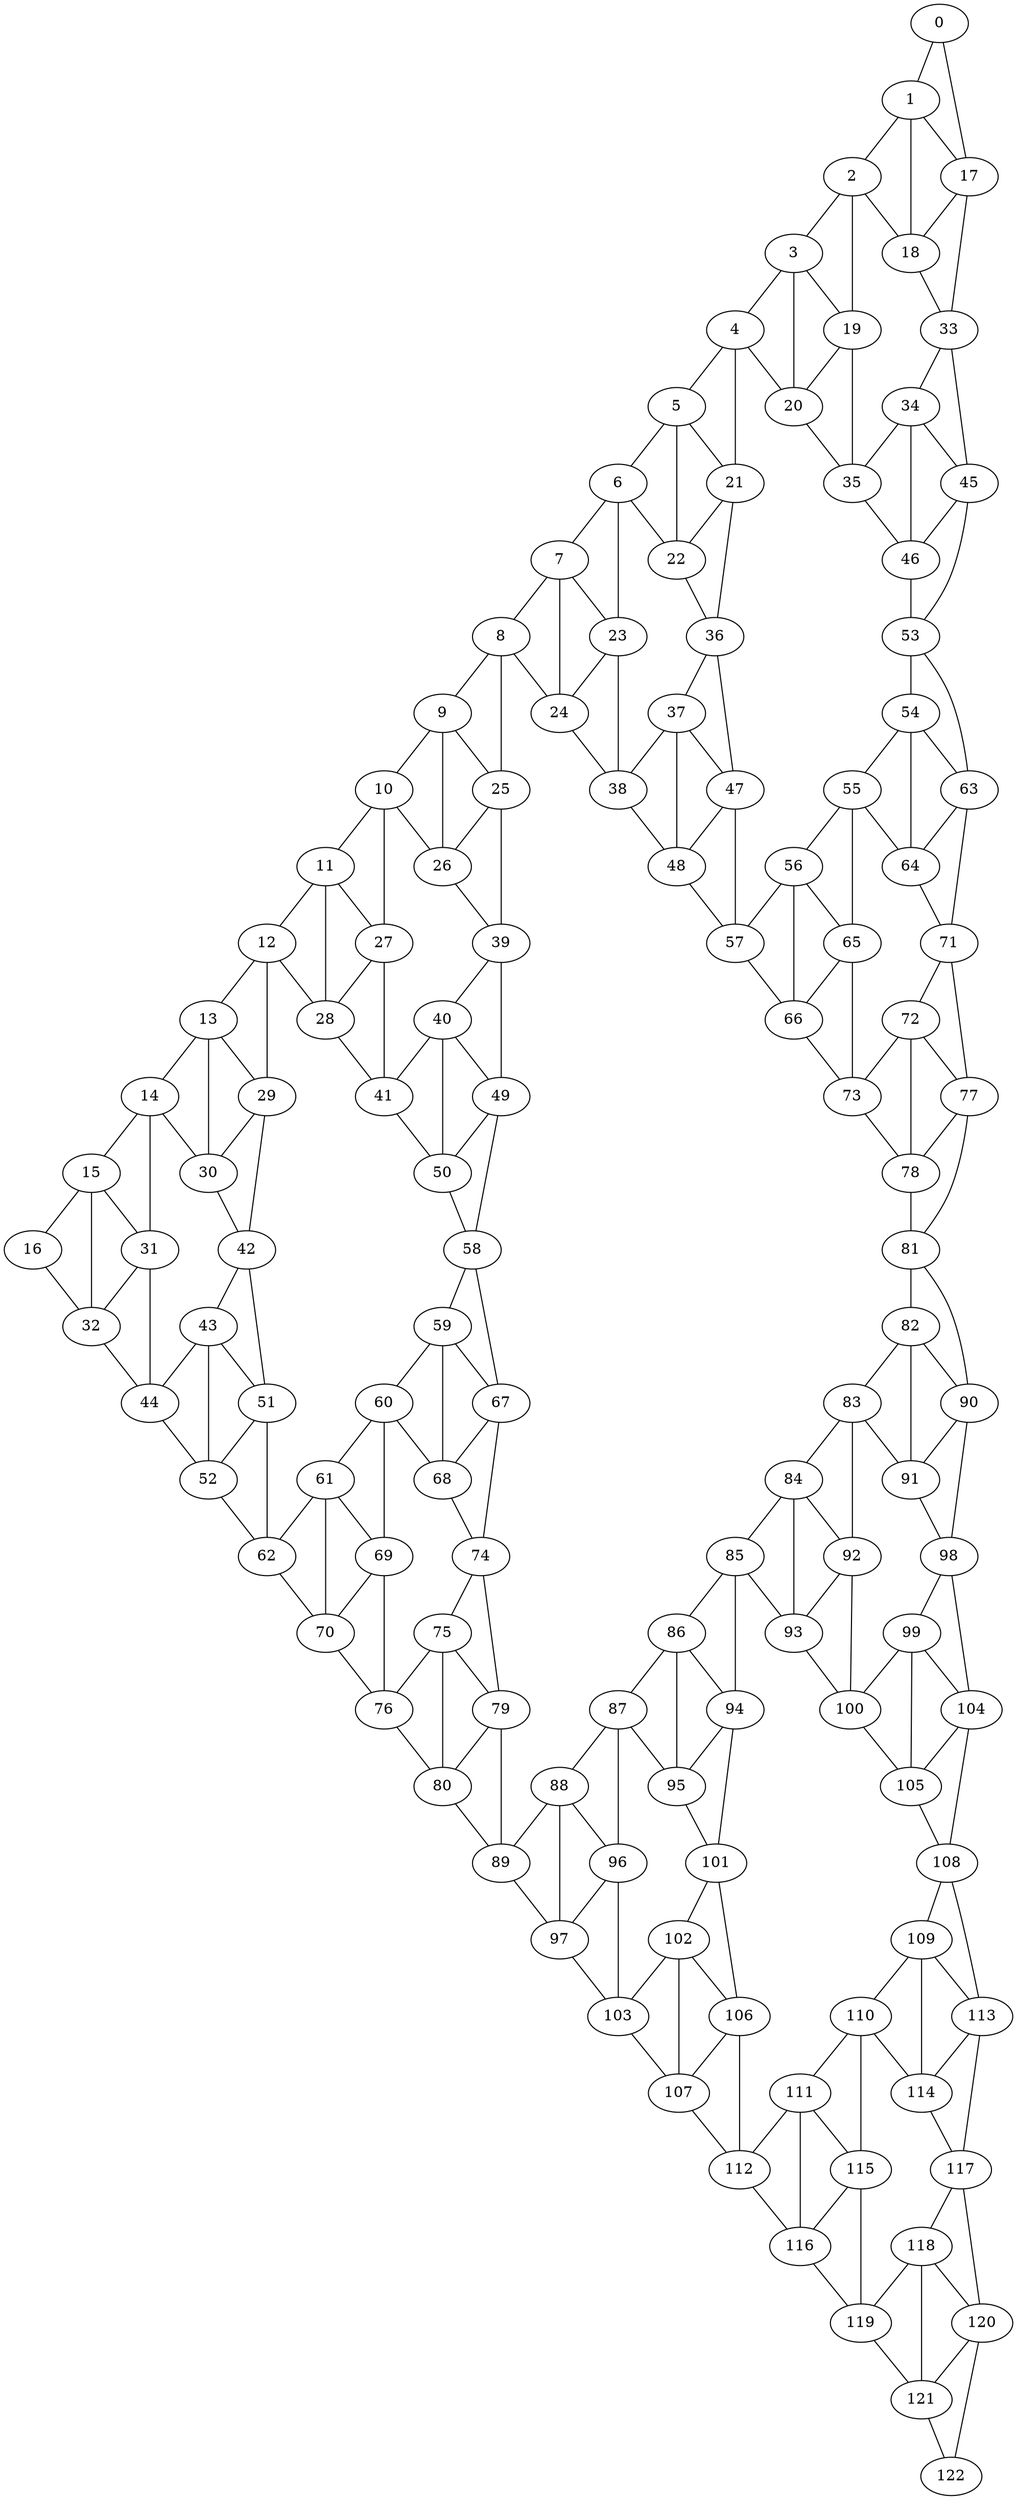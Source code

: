 graph g {0;1;2;3;4;5;6;7;8;9;10;11;12;13;14;15;16;17;18;19;20;21;22;23;24;25;26;27;28;29;30;31;32;33;34;35;36;37;38;39;40;41;42;43;44;45;46;47;48;49;50;51;52;53;54;55;56;57;58;59;60;61;62;63;64;65;66;67;68;69;70;71;72;73;74;75;76;77;78;79;80;81;82;83;84;85;86;87;88;89;90;91;92;93;94;95;96;97;98;99;100;101;102;103;104;105;106;107;108;109;110;111;112;113;114;115;116;117;118;119;120;121;122;0 -- 1;0 -- 17;1 -- 2;1 -- 17;1 -- 18;2 -- 3;2 -- 18;2 -- 19;3 -- 4;3 -- 19;3 -- 20;4 -- 5;4 -- 20;4 -- 21;5 -- 6;5 -- 21;5 -- 22;6 -- 7;6 -- 22;6 -- 23;7 -- 8;7 -- 23;7 -- 24;8 -- 9;8 -- 24;8 -- 25;9 -- 10;9 -- 25;9 -- 26;10 -- 11;10 -- 26;10 -- 27;11 -- 12;11 -- 27;11 -- 28;12 -- 13;12 -- 28;12 -- 29;13 -- 14;13 -- 29;13 -- 30;14 -- 15;14 -- 30;14 -- 31;15 -- 16;15 -- 31;15 -- 32;16 -- 32;17 -- 18;17 -- 33;18 -- 33;19 -- 20;19 -- 35;20 -- 35;21 -- 22;21 -- 36;22 -- 36;23 -- 24;23 -- 38;24 -- 38;25 -- 26;25 -- 39;26 -- 39;27 -- 28;27 -- 41;28 -- 41;29 -- 30;29 -- 42;30 -- 42;31 -- 32;31 -- 44;32 -- 44;33 -- 34;33 -- 45;34 -- 35;34 -- 45;34 -- 46;35 -- 46;36 -- 37;36 -- 47;37 -- 38;37 -- 47;37 -- 48;38 -- 48;39 -- 40;39 -- 49;40 -- 41;40 -- 49;40 -- 50;41 -- 50;42 -- 43;42 -- 51;43 -- 44;43 -- 51;43 -- 52;44 -- 52;45 -- 46;45 -- 53;46 -- 53;47 -- 48;47 -- 57;48 -- 57;49 -- 50;49 -- 58;50 -- 58;51 -- 52;51 -- 62;52 -- 62;53 -- 54;53 -- 63;54 -- 55;54 -- 63;54 -- 64;55 -- 56;55 -- 64;55 -- 65;56 -- 57;56 -- 65;56 -- 66;57 -- 66;58 -- 59;58 -- 67;59 -- 60;59 -- 67;59 -- 68;60 -- 61;60 -- 68;60 -- 69;61 -- 62;61 -- 69;61 -- 70;62 -- 70;63 -- 64;63 -- 71;64 -- 71;65 -- 66;65 -- 73;66 -- 73;67 -- 68;67 -- 74;68 -- 74;69 -- 70;69 -- 76;70 -- 76;71 -- 72;71 -- 77;72 -- 73;72 -- 77;72 -- 78;73 -- 78;74 -- 75;74 -- 79;75 -- 76;75 -- 79;75 -- 80;76 -- 80;77 -- 78;77 -- 81;78 -- 81;79 -- 80;79 -- 89;80 -- 89;81 -- 82;81 -- 90;82 -- 83;82 -- 90;82 -- 91;83 -- 84;83 -- 91;83 -- 92;84 -- 85;84 -- 92;84 -- 93;85 -- 86;85 -- 93;85 -- 94;86 -- 87;86 -- 94;86 -- 95;87 -- 88;87 -- 95;87 -- 96;88 -- 89;88 -- 96;88 -- 97;89 -- 97;90 -- 91;90 -- 98;91 -- 98;92 -- 93;92 -- 100;93 -- 100;94 -- 95;94 -- 101;95 -- 101;96 -- 97;96 -- 103;97 -- 103;98 -- 99;98 -- 104;99 -- 100;99 -- 104;99 -- 105;100 -- 105;101 -- 102;101 -- 106;102 -- 103;102 -- 106;102 -- 107;103 -- 107;104 -- 105;104 -- 108;105 -- 108;106 -- 107;106 -- 112;107 -- 112;108 -- 109;108 -- 113;109 -- 110;109 -- 113;109 -- 114;110 -- 111;110 -- 114;110 -- 115;111 -- 112;111 -- 115;111 -- 116;112 -- 116;113 -- 114;113 -- 117;114 -- 117;115 -- 116;115 -- 119;116 -- 119;117 -- 118;117 -- 120;118 -- 119;118 -- 120;118 -- 121;119 -- 121;120 -- 121;120 -- 122;121 -- 122;}